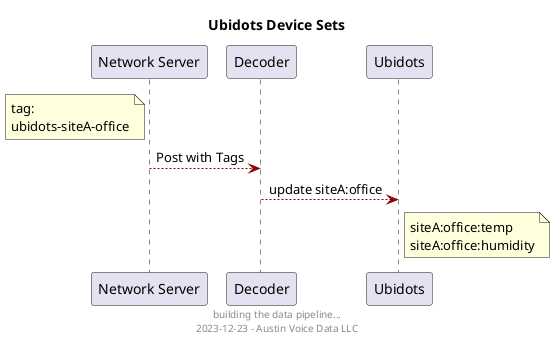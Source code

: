 @startuml Ubidots Device Sets

skinparam backgroundColor PaleSteel
skinparam component {
  BackgroundColor<<error>> Red
  BorderColor Yellow
  ArrowColor DarkRed
}

title Ubidots Device Sets

note left of "Network Server" : tag:\nubidots-siteA-office
"Network Server" --> Decoder : Post with Tags
Decoder --> Ubidots : update siteA:office
note right of Ubidots : siteA:office:temp\nsiteA:office:humidity

footer building the data pipeline...\n2023-12-23 - Austin Voice Data LLC
' footer Page %page% of %lastpage%

@enduml
